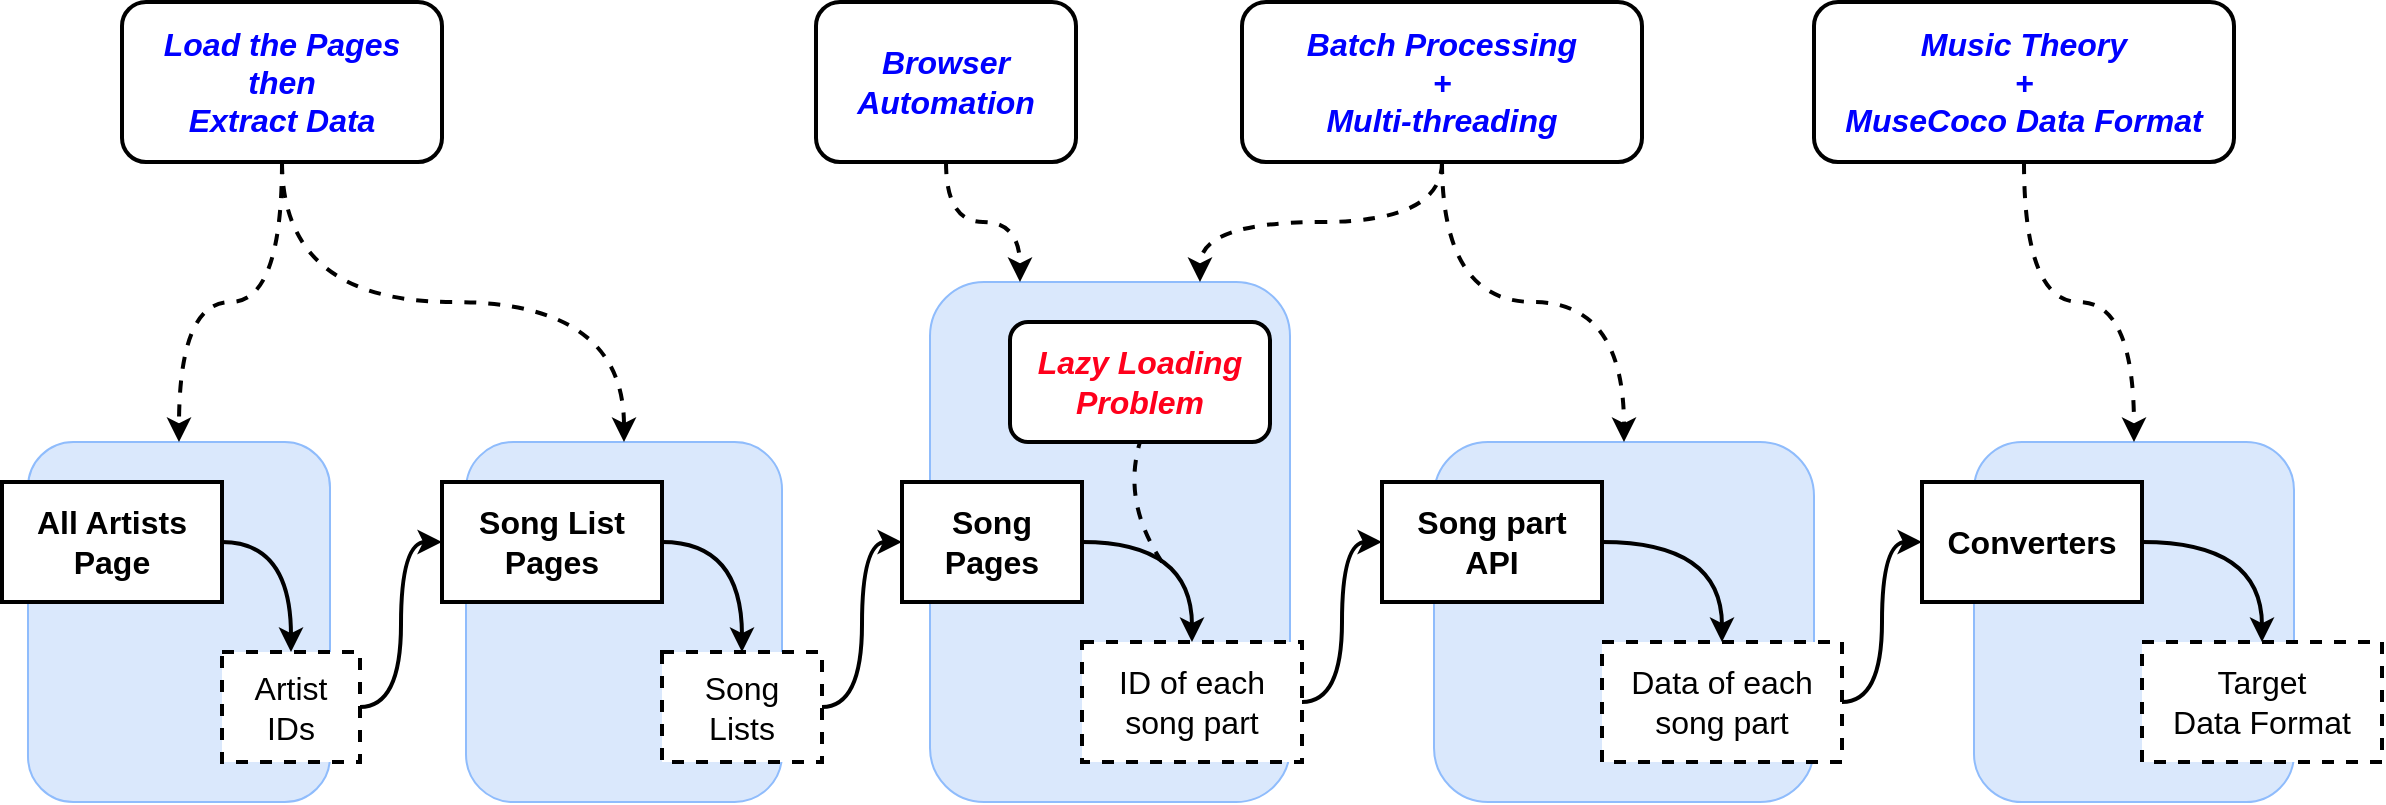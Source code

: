 <mxfile version="24.6.5" type="device">
  <diagram name="Page-1" id="uHuE6cg2GW2eRnbbnOSD">
    <mxGraphModel dx="1405" dy="2048" grid="1" gridSize="10" guides="1" tooltips="1" connect="1" arrows="1" fold="1" page="1" pageScale="1" pageWidth="827" pageHeight="1169" math="0" shadow="0">
      <root>
        <mxCell id="0" />
        <mxCell id="1" parent="0" />
        <mxCell id="J9xpBMAO4fcrb7Eu_Uhc-46" value="" style="rounded=1;whiteSpace=wrap;html=1;fillColor=#dae8fc;strokeColor=#8FBCFC;" vertex="1" parent="1">
          <mxGeometry x="522" y="220" width="158" height="180" as="geometry" />
        </mxCell>
        <mxCell id="J9xpBMAO4fcrb7Eu_Uhc-45" value="" style="rounded=1;whiteSpace=wrap;html=1;fillColor=#dae8fc;strokeColor=#8FBCFC;" vertex="1" parent="1">
          <mxGeometry x="303" y="220" width="151" height="180" as="geometry" />
        </mxCell>
        <mxCell id="J9xpBMAO4fcrb7Eu_Uhc-40" value="" style="rounded=1;whiteSpace=wrap;html=1;fillColor=#dae8fc;strokeColor=#8FBCFC;" vertex="1" parent="1">
          <mxGeometry x="1276" y="220" width="160" height="180" as="geometry" />
        </mxCell>
        <mxCell id="J9xpBMAO4fcrb7Eu_Uhc-32" value="" style="rounded=1;whiteSpace=wrap;html=1;fillColor=#dae8fc;strokeColor=#8FBCFC;" vertex="1" parent="1">
          <mxGeometry x="1006" y="220" width="190" height="180" as="geometry" />
        </mxCell>
        <mxCell id="J9xpBMAO4fcrb7Eu_Uhc-31" value="" style="rounded=1;whiteSpace=wrap;html=1;fillColor=#dae8fc;strokeColor=#8FBCFC;" vertex="1" parent="1">
          <mxGeometry x="754" y="140" width="180" height="260" as="geometry" />
        </mxCell>
        <mxCell id="J9xpBMAO4fcrb7Eu_Uhc-33" style="edgeStyle=orthogonalEdgeStyle;rounded=0;orthogonalLoop=1;jettySize=auto;html=1;entryX=0.5;entryY=0;entryDx=0;entryDy=0;exitX=1;exitY=0.5;exitDx=0;exitDy=0;strokeWidth=2;curved=1;" edge="1" parent="1" source="WT9Lt3a_oKw2sSTHLiXZ-1" target="WT9Lt3a_oKw2sSTHLiXZ-8">
          <mxGeometry relative="1" as="geometry" />
        </mxCell>
        <mxCell id="WT9Lt3a_oKw2sSTHLiXZ-1" value="All Artists&lt;div&gt;Page&lt;/div&gt;" style="rounded=0;whiteSpace=wrap;html=1;strokeWidth=2;fontSize=16;fontStyle=1" parent="1" vertex="1">
          <mxGeometry x="290" y="240" width="110" height="60" as="geometry" />
        </mxCell>
        <mxCell id="J9xpBMAO4fcrb7Eu_Uhc-2" value="" style="edgeStyle=orthogonalEdgeStyle;rounded=0;orthogonalLoop=1;jettySize=auto;html=1;exitX=1;exitY=0.5;exitDx=0;exitDy=0;entryX=0.5;entryY=0;entryDx=0;entryDy=0;strokeWidth=2;curved=1;" edge="1" parent="1" source="WT9Lt3a_oKw2sSTHLiXZ-3" target="J9xpBMAO4fcrb7Eu_Uhc-1">
          <mxGeometry relative="1" as="geometry">
            <Array as="points">
              <mxPoint x="660" y="270" />
            </Array>
          </mxGeometry>
        </mxCell>
        <mxCell id="WT9Lt3a_oKw2sSTHLiXZ-3" value="Song List&lt;div&gt;Pages&lt;/div&gt;" style="rounded=0;whiteSpace=wrap;html=1;strokeWidth=2;fontSize=16;fontStyle=1" parent="1" vertex="1">
          <mxGeometry x="510" y="240" width="110" height="60" as="geometry" />
        </mxCell>
        <mxCell id="J9xpBMAO4fcrb7Eu_Uhc-17" style="edgeStyle=orthogonalEdgeStyle;rounded=0;orthogonalLoop=1;jettySize=auto;html=1;entryX=0;entryY=0.5;entryDx=0;entryDy=0;curved=1;strokeWidth=2;" edge="1" parent="1" source="WT9Lt3a_oKw2sSTHLiXZ-4" target="J9xpBMAO4fcrb7Eu_Uhc-16">
          <mxGeometry relative="1" as="geometry" />
        </mxCell>
        <mxCell id="WT9Lt3a_oKw2sSTHLiXZ-4" value="ID of each song part" style="rounded=0;whiteSpace=wrap;html=1;strokeWidth=2;fontSize=16;dashed=1;" parent="1" vertex="1">
          <mxGeometry x="830" y="320" width="110" height="60" as="geometry" />
        </mxCell>
        <mxCell id="WT9Lt3a_oKw2sSTHLiXZ-6" value="Lazy Loading&lt;div&gt;Problem&lt;/div&gt;" style="rounded=1;whiteSpace=wrap;html=1;strokeWidth=2;fontSize=16;glass=0;fontStyle=3;strokeColor=#000000;fontColor=#FF001C;" parent="1" vertex="1">
          <mxGeometry x="794" y="160" width="130" height="60" as="geometry" />
        </mxCell>
        <mxCell id="WT9Lt3a_oKw2sSTHLiXZ-14" value="" style="edgeStyle=orthogonalEdgeStyle;rounded=0;orthogonalLoop=1;jettySize=auto;html=1;entryX=0;entryY=0.5;entryDx=0;entryDy=0;strokeWidth=2;curved=1;" parent="1" source="WT9Lt3a_oKw2sSTHLiXZ-8" target="WT9Lt3a_oKw2sSTHLiXZ-3" edge="1">
          <mxGeometry relative="1" as="geometry" />
        </mxCell>
        <mxCell id="WT9Lt3a_oKw2sSTHLiXZ-8" value="Artist&lt;div&gt;IDs&lt;/div&gt;" style="rounded=0;whiteSpace=wrap;html=1;strokeWidth=2;fontSize=16;dashed=1;fontStyle=0" parent="1" vertex="1">
          <mxGeometry x="400" y="325" width="69" height="55" as="geometry" />
        </mxCell>
        <mxCell id="J9xpBMAO4fcrb7Eu_Uhc-12" style="edgeStyle=orthogonalEdgeStyle;rounded=0;orthogonalLoop=1;jettySize=auto;html=1;entryX=0;entryY=0.5;entryDx=0;entryDy=0;strokeWidth=2;curved=1;" edge="1" parent="1" source="J9xpBMAO4fcrb7Eu_Uhc-1" target="J9xpBMAO4fcrb7Eu_Uhc-11">
          <mxGeometry relative="1" as="geometry" />
        </mxCell>
        <mxCell id="J9xpBMAO4fcrb7Eu_Uhc-1" value="Song&lt;div&gt;Lists&lt;/div&gt;" style="rounded=0;whiteSpace=wrap;html=1;strokeWidth=2;fontSize=16;dashed=1;fontStyle=0" vertex="1" parent="1">
          <mxGeometry x="620" y="325" width="80" height="55" as="geometry" />
        </mxCell>
        <mxCell id="J9xpBMAO4fcrb7Eu_Uhc-13" style="edgeStyle=orthogonalEdgeStyle;rounded=0;orthogonalLoop=1;jettySize=auto;html=1;entryX=0.5;entryY=0;entryDx=0;entryDy=0;exitX=1;exitY=0.5;exitDx=0;exitDy=0;strokeWidth=2;curved=1;" edge="1" parent="1" source="J9xpBMAO4fcrb7Eu_Uhc-11" target="WT9Lt3a_oKw2sSTHLiXZ-4">
          <mxGeometry relative="1" as="geometry" />
        </mxCell>
        <mxCell id="J9xpBMAO4fcrb7Eu_Uhc-11" value="Song&lt;div&gt;Pages&lt;/div&gt;" style="rounded=0;whiteSpace=wrap;html=1;strokeWidth=2;fontSize=16;fontStyle=1" vertex="1" parent="1">
          <mxGeometry x="740" y="240" width="90" height="60" as="geometry" />
        </mxCell>
        <mxCell id="J9xpBMAO4fcrb7Eu_Uhc-14" value="" style="endArrow=none;html=1;rounded=0;entryX=0.5;entryY=1;entryDx=0;entryDy=0;curved=1;strokeWidth=2;strokeColor=#000000;dashed=1;" edge="1" parent="1" target="WT9Lt3a_oKw2sSTHLiXZ-6">
          <mxGeometry width="50" height="50" relative="1" as="geometry">
            <mxPoint x="870" y="280" as="sourcePoint" />
            <mxPoint x="870" y="470" as="targetPoint" />
            <Array as="points">
              <mxPoint x="850" y="250" />
            </Array>
          </mxGeometry>
        </mxCell>
        <mxCell id="J9xpBMAO4fcrb7Eu_Uhc-19" style="edgeStyle=orthogonalEdgeStyle;rounded=0;orthogonalLoop=1;jettySize=auto;html=1;entryX=0.5;entryY=0;entryDx=0;entryDy=0;exitX=1;exitY=0.5;exitDx=0;exitDy=0;strokeWidth=2;curved=1;" edge="1" parent="1" source="J9xpBMAO4fcrb7Eu_Uhc-16" target="J9xpBMAO4fcrb7Eu_Uhc-18">
          <mxGeometry relative="1" as="geometry" />
        </mxCell>
        <mxCell id="J9xpBMAO4fcrb7Eu_Uhc-16" value="Song part&lt;div&gt;API&lt;/div&gt;" style="rounded=0;whiteSpace=wrap;html=1;strokeWidth=2;fontSize=16;fontStyle=1" vertex="1" parent="1">
          <mxGeometry x="980" y="240" width="110" height="60" as="geometry" />
        </mxCell>
        <mxCell id="J9xpBMAO4fcrb7Eu_Uhc-23" style="edgeStyle=orthogonalEdgeStyle;rounded=0;orthogonalLoop=1;jettySize=auto;html=1;entryX=0;entryY=0.5;entryDx=0;entryDy=0;curved=1;strokeWidth=2;" edge="1" parent="1" source="J9xpBMAO4fcrb7Eu_Uhc-18" target="J9xpBMAO4fcrb7Eu_Uhc-21">
          <mxGeometry relative="1" as="geometry" />
        </mxCell>
        <mxCell id="J9xpBMAO4fcrb7Eu_Uhc-18" value="Data of each&lt;div&gt;song part&lt;/div&gt;" style="rounded=0;whiteSpace=wrap;html=1;strokeWidth=2;fontSize=16;dashed=1;" vertex="1" parent="1">
          <mxGeometry x="1090" y="320" width="120" height="60" as="geometry" />
        </mxCell>
        <mxCell id="J9xpBMAO4fcrb7Eu_Uhc-24" style="edgeStyle=orthogonalEdgeStyle;rounded=0;orthogonalLoop=1;jettySize=auto;html=1;entryX=0.5;entryY=0;entryDx=0;entryDy=0;exitX=1;exitY=0.5;exitDx=0;exitDy=0;strokeWidth=2;curved=1;" edge="1" parent="1" source="J9xpBMAO4fcrb7Eu_Uhc-21" target="J9xpBMAO4fcrb7Eu_Uhc-22">
          <mxGeometry relative="1" as="geometry" />
        </mxCell>
        <mxCell id="J9xpBMAO4fcrb7Eu_Uhc-21" value="Converters" style="rounded=0;whiteSpace=wrap;html=1;strokeWidth=2;fontSize=16;fontStyle=1" vertex="1" parent="1">
          <mxGeometry x="1250" y="240" width="110" height="60" as="geometry" />
        </mxCell>
        <mxCell id="J9xpBMAO4fcrb7Eu_Uhc-22" value="Target&lt;div&gt;Data Format&lt;/div&gt;" style="rounded=0;whiteSpace=wrap;html=1;strokeWidth=2;fontSize=16;dashed=1;" vertex="1" parent="1">
          <mxGeometry x="1360" y="320" width="120" height="60" as="geometry" />
        </mxCell>
        <mxCell id="J9xpBMAO4fcrb7Eu_Uhc-35" style="edgeStyle=orthogonalEdgeStyle;rounded=0;orthogonalLoop=1;jettySize=auto;html=1;entryX=0.25;entryY=0;entryDx=0;entryDy=0;curved=1;dashed=1;strokeWidth=2;" edge="1" parent="1" source="J9xpBMAO4fcrb7Eu_Uhc-25" target="J9xpBMAO4fcrb7Eu_Uhc-31">
          <mxGeometry relative="1" as="geometry" />
        </mxCell>
        <mxCell id="J9xpBMAO4fcrb7Eu_Uhc-25" value="&lt;div&gt;Browser&lt;/div&gt;&lt;div&gt;Automation&lt;/div&gt;" style="rounded=1;whiteSpace=wrap;html=1;strokeWidth=2;fontSize=16;glass=0;fontStyle=3;strokeColor=#000000;fontColor=#0000FF;" vertex="1" parent="1">
          <mxGeometry x="697" width="130" height="80" as="geometry" />
        </mxCell>
        <mxCell id="J9xpBMAO4fcrb7Eu_Uhc-38" style="edgeStyle=orthogonalEdgeStyle;rounded=0;orthogonalLoop=1;jettySize=auto;html=1;entryX=0.5;entryY=0;entryDx=0;entryDy=0;curved=1;strokeWidth=2;dashed=1;exitX=0.5;exitY=1;exitDx=0;exitDy=0;" edge="1" parent="1" source="J9xpBMAO4fcrb7Eu_Uhc-36" target="J9xpBMAO4fcrb7Eu_Uhc-32">
          <mxGeometry relative="1" as="geometry">
            <Array as="points">
              <mxPoint x="1010" y="150" />
              <mxPoint x="1101" y="150" />
            </Array>
          </mxGeometry>
        </mxCell>
        <mxCell id="J9xpBMAO4fcrb7Eu_Uhc-44" style="edgeStyle=orthogonalEdgeStyle;rounded=0;orthogonalLoop=1;jettySize=auto;html=1;entryX=0.75;entryY=0;entryDx=0;entryDy=0;exitX=0.5;exitY=1;exitDx=0;exitDy=0;curved=1;strokeWidth=2;dashed=1;" edge="1" parent="1" source="J9xpBMAO4fcrb7Eu_Uhc-36" target="J9xpBMAO4fcrb7Eu_Uhc-31">
          <mxGeometry relative="1" as="geometry" />
        </mxCell>
        <mxCell id="J9xpBMAO4fcrb7Eu_Uhc-36" value="&lt;div&gt;Batch Processing&lt;br&gt;&lt;/div&gt;&lt;div&gt;+&lt;/div&gt;Multi-threading" style="rounded=1;whiteSpace=wrap;html=1;strokeWidth=2;fontSize=16;glass=0;fontStyle=3;strokeColor=#000000;fontColor=#0000FF;" vertex="1" parent="1">
          <mxGeometry x="910" width="200" height="80" as="geometry" />
        </mxCell>
        <mxCell id="J9xpBMAO4fcrb7Eu_Uhc-43" style="edgeStyle=orthogonalEdgeStyle;rounded=0;orthogonalLoop=1;jettySize=auto;html=1;entryX=0.5;entryY=0;entryDx=0;entryDy=0;curved=1;strokeWidth=2;dashed=1;" edge="1" parent="1" source="J9xpBMAO4fcrb7Eu_Uhc-39" target="J9xpBMAO4fcrb7Eu_Uhc-40">
          <mxGeometry relative="1" as="geometry" />
        </mxCell>
        <mxCell id="J9xpBMAO4fcrb7Eu_Uhc-39" value="&lt;div&gt;Music Theory&lt;/div&gt;&lt;div&gt;+&lt;/div&gt;&lt;div&gt;MuseCoco Data Format&lt;/div&gt;" style="rounded=1;whiteSpace=wrap;html=1;strokeWidth=2;fontSize=16;glass=0;fontStyle=3;strokeColor=#000000;fontColor=#0000FF;" vertex="1" parent="1">
          <mxGeometry x="1196" width="210" height="80" as="geometry" />
        </mxCell>
        <mxCell id="J9xpBMAO4fcrb7Eu_Uhc-50" style="edgeStyle=orthogonalEdgeStyle;rounded=0;orthogonalLoop=1;jettySize=auto;html=1;entryX=0.5;entryY=0;entryDx=0;entryDy=0;curved=1;strokeWidth=2;dashed=1;" edge="1" parent="1" source="J9xpBMAO4fcrb7Eu_Uhc-47" target="J9xpBMAO4fcrb7Eu_Uhc-45">
          <mxGeometry relative="1" as="geometry" />
        </mxCell>
        <mxCell id="J9xpBMAO4fcrb7Eu_Uhc-51" style="edgeStyle=orthogonalEdgeStyle;rounded=0;orthogonalLoop=1;jettySize=auto;html=1;entryX=0.5;entryY=0;entryDx=0;entryDy=0;curved=1;strokeWidth=2;dashed=1;" edge="1" parent="1" source="J9xpBMAO4fcrb7Eu_Uhc-47" target="J9xpBMAO4fcrb7Eu_Uhc-46">
          <mxGeometry relative="1" as="geometry">
            <Array as="points">
              <mxPoint x="430" y="150" />
              <mxPoint x="601" y="150" />
            </Array>
          </mxGeometry>
        </mxCell>
        <mxCell id="J9xpBMAO4fcrb7Eu_Uhc-47" value="Load the Pages&lt;div&gt;then&lt;/div&gt;&lt;div&gt;Extract Data&lt;/div&gt;" style="rounded=1;whiteSpace=wrap;html=1;strokeWidth=2;fontSize=16;glass=0;fontStyle=3;strokeColor=#000000;fontColor=#0000FF;" vertex="1" parent="1">
          <mxGeometry x="350" width="160" height="80" as="geometry" />
        </mxCell>
      </root>
    </mxGraphModel>
  </diagram>
</mxfile>
